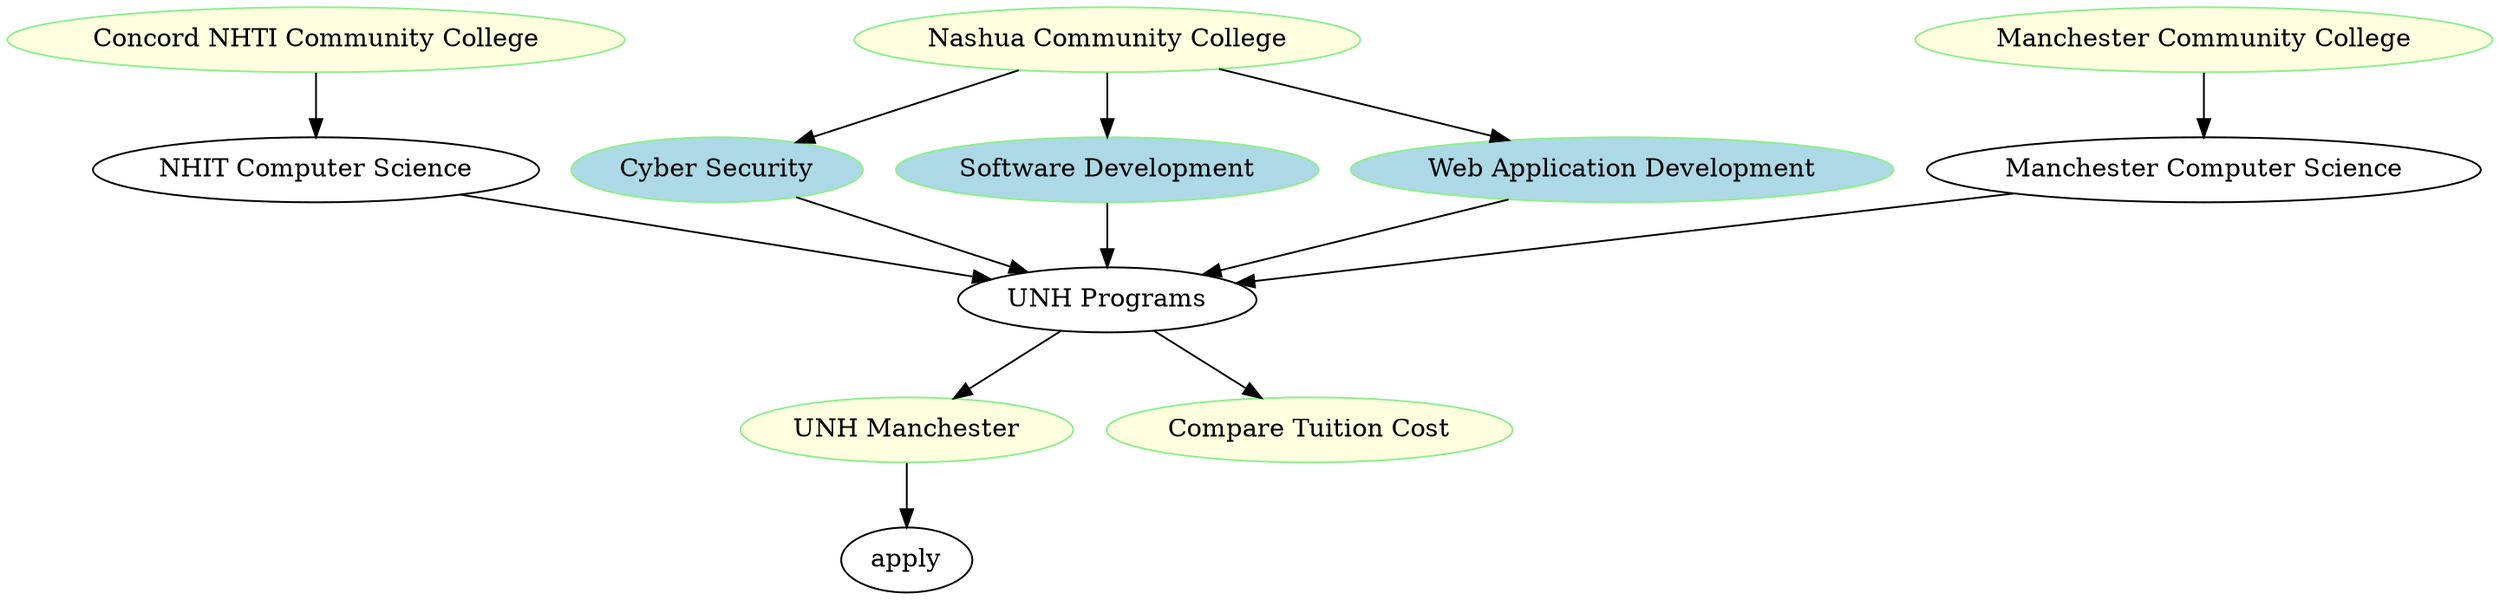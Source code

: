 digraph G { 
    
     
     from_nhit [label="Concord NHTI Community College" URL="/transfer_college?college=nhit" color=lightgreen fillcolor=lightyellow style=filled] 
     from_nashua [label="Nashua Community College" URL="/transfer_college?college=nashua" color=lightgreen fillcolor=lightyellow style=filled] 
     from_mcc [label="Manchester Community College" URL="/transfer_college?college=mcc" color=lightgreen fillcolor=lightyellow style=filled] 



unh [label="UNH Manchester" URL="https://manchester.unh.edu/" color=lightgreen fillcolor=lightyellow style=filled] 
  
  
     

     unh_programs [label="UNH Programs"] 

     nhit_compare_tuition_cost [label="Compare Tuition Cost" URL="/index.html" color=lightgreen fillcolor=lightyellow style=filled] 
     nhit_computer_science [label="NHTI Computer Science"] 
     unh_programs-> nhit_compare_tuition_cost 
     from_nhit -> nhit_computer_science 

     

     nhit_computer_science -> unh_programs
      
    

nashua_cyber_security [label="Cyber Security" color=lightgreen fillcolor=lightblue style=filled] 
nashua_software_Development [label="Software Development" color=lightgreen fillcolor=lightblue style=filled] 
nashua_web_Application_Development[label="Web Application Development" color=lightgreen fillcolor=lightblue style=filled] 

from_nashua ->nashua_cyber_security

from_nashua ->nashua_software_Development

from_nashua ->nashua_web_Application_Development

nashua_cyber_security->unh_programs

nashua_software_Development->unh_programs

nashua_web_Application_Development->unh_programs

nhit_computer_science [label="NHIT Computer Science"] 

mcc_computer_science [label="Manchester Computer Science"] 

from_mcc->mcc_computer_science
mcc_computer_science->unh_programs


unh_programs -> unh
unh->apply
 
   
} 